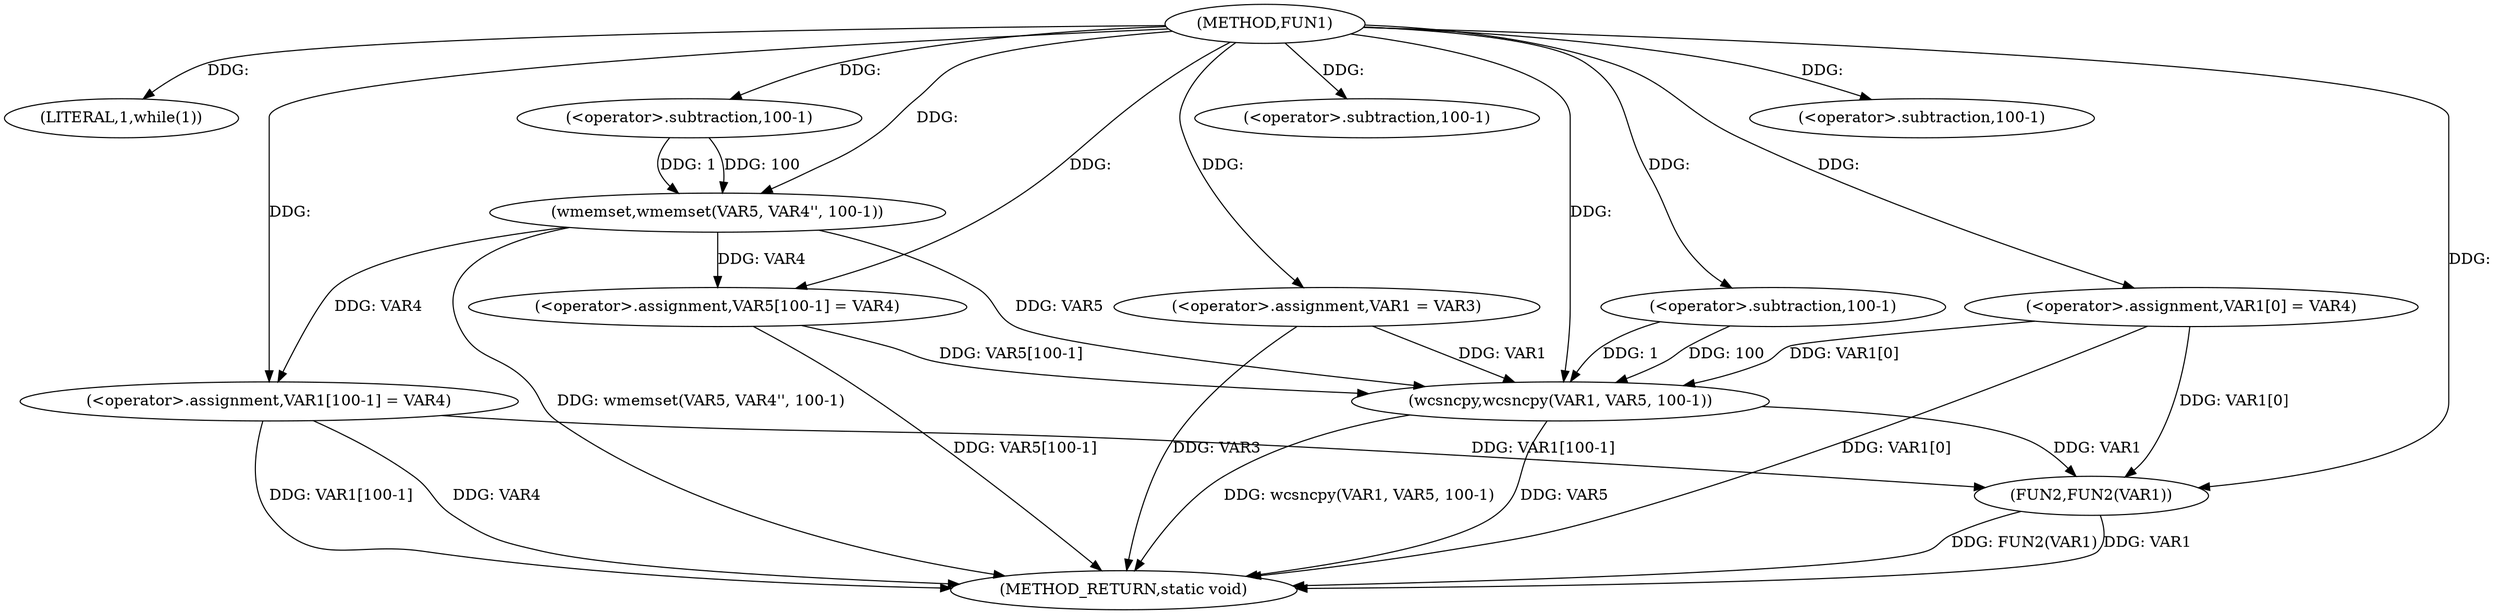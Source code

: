 digraph FUN1 {  
"1000100" [label = "(METHOD,FUN1)" ]
"1000147" [label = "(METHOD_RETURN,static void)" ]
"1000106" [label = "(LITERAL,1,while(1))" ]
"1000108" [label = "(<operator>.assignment,VAR1 = VAR3)" ]
"1000111" [label = "(<operator>.assignment,VAR1[0] = VAR4)" ]
"1000119" [label = "(wmemset,wmemset(VAR5, VAR4'', 100-1))" ]
"1000122" [label = "(<operator>.subtraction,100-1)" ]
"1000125" [label = "(<operator>.assignment,VAR5[100-1] = VAR4)" ]
"1000128" [label = "(<operator>.subtraction,100-1)" ]
"1000132" [label = "(wcsncpy,wcsncpy(VAR1, VAR5, 100-1))" ]
"1000135" [label = "(<operator>.subtraction,100-1)" ]
"1000138" [label = "(<operator>.assignment,VAR1[100-1] = VAR4)" ]
"1000141" [label = "(<operator>.subtraction,100-1)" ]
"1000145" [label = "(FUN2,FUN2(VAR1))" ]
  "1000125" -> "1000147"  [ label = "DDG: VAR5[100-1]"] 
  "1000111" -> "1000147"  [ label = "DDG: VAR1[0]"] 
  "1000108" -> "1000147"  [ label = "DDG: VAR3"] 
  "1000145" -> "1000147"  [ label = "DDG: FUN2(VAR1)"] 
  "1000119" -> "1000147"  [ label = "DDG: wmemset(VAR5, VAR4'', 100-1)"] 
  "1000145" -> "1000147"  [ label = "DDG: VAR1"] 
  "1000132" -> "1000147"  [ label = "DDG: wcsncpy(VAR1, VAR5, 100-1)"] 
  "1000138" -> "1000147"  [ label = "DDG: VAR1[100-1]"] 
  "1000138" -> "1000147"  [ label = "DDG: VAR4"] 
  "1000132" -> "1000147"  [ label = "DDG: VAR5"] 
  "1000100" -> "1000106"  [ label = "DDG: "] 
  "1000100" -> "1000108"  [ label = "DDG: "] 
  "1000100" -> "1000111"  [ label = "DDG: "] 
  "1000100" -> "1000119"  [ label = "DDG: "] 
  "1000122" -> "1000119"  [ label = "DDG: 100"] 
  "1000122" -> "1000119"  [ label = "DDG: 1"] 
  "1000100" -> "1000122"  [ label = "DDG: "] 
  "1000119" -> "1000125"  [ label = "DDG: VAR4"] 
  "1000100" -> "1000125"  [ label = "DDG: "] 
  "1000100" -> "1000128"  [ label = "DDG: "] 
  "1000111" -> "1000132"  [ label = "DDG: VAR1[0]"] 
  "1000108" -> "1000132"  [ label = "DDG: VAR1"] 
  "1000100" -> "1000132"  [ label = "DDG: "] 
  "1000125" -> "1000132"  [ label = "DDG: VAR5[100-1]"] 
  "1000119" -> "1000132"  [ label = "DDG: VAR5"] 
  "1000135" -> "1000132"  [ label = "DDG: 100"] 
  "1000135" -> "1000132"  [ label = "DDG: 1"] 
  "1000100" -> "1000135"  [ label = "DDG: "] 
  "1000100" -> "1000138"  [ label = "DDG: "] 
  "1000119" -> "1000138"  [ label = "DDG: VAR4"] 
  "1000100" -> "1000141"  [ label = "DDG: "] 
  "1000138" -> "1000145"  [ label = "DDG: VAR1[100-1]"] 
  "1000132" -> "1000145"  [ label = "DDG: VAR1"] 
  "1000111" -> "1000145"  [ label = "DDG: VAR1[0]"] 
  "1000100" -> "1000145"  [ label = "DDG: "] 
}
